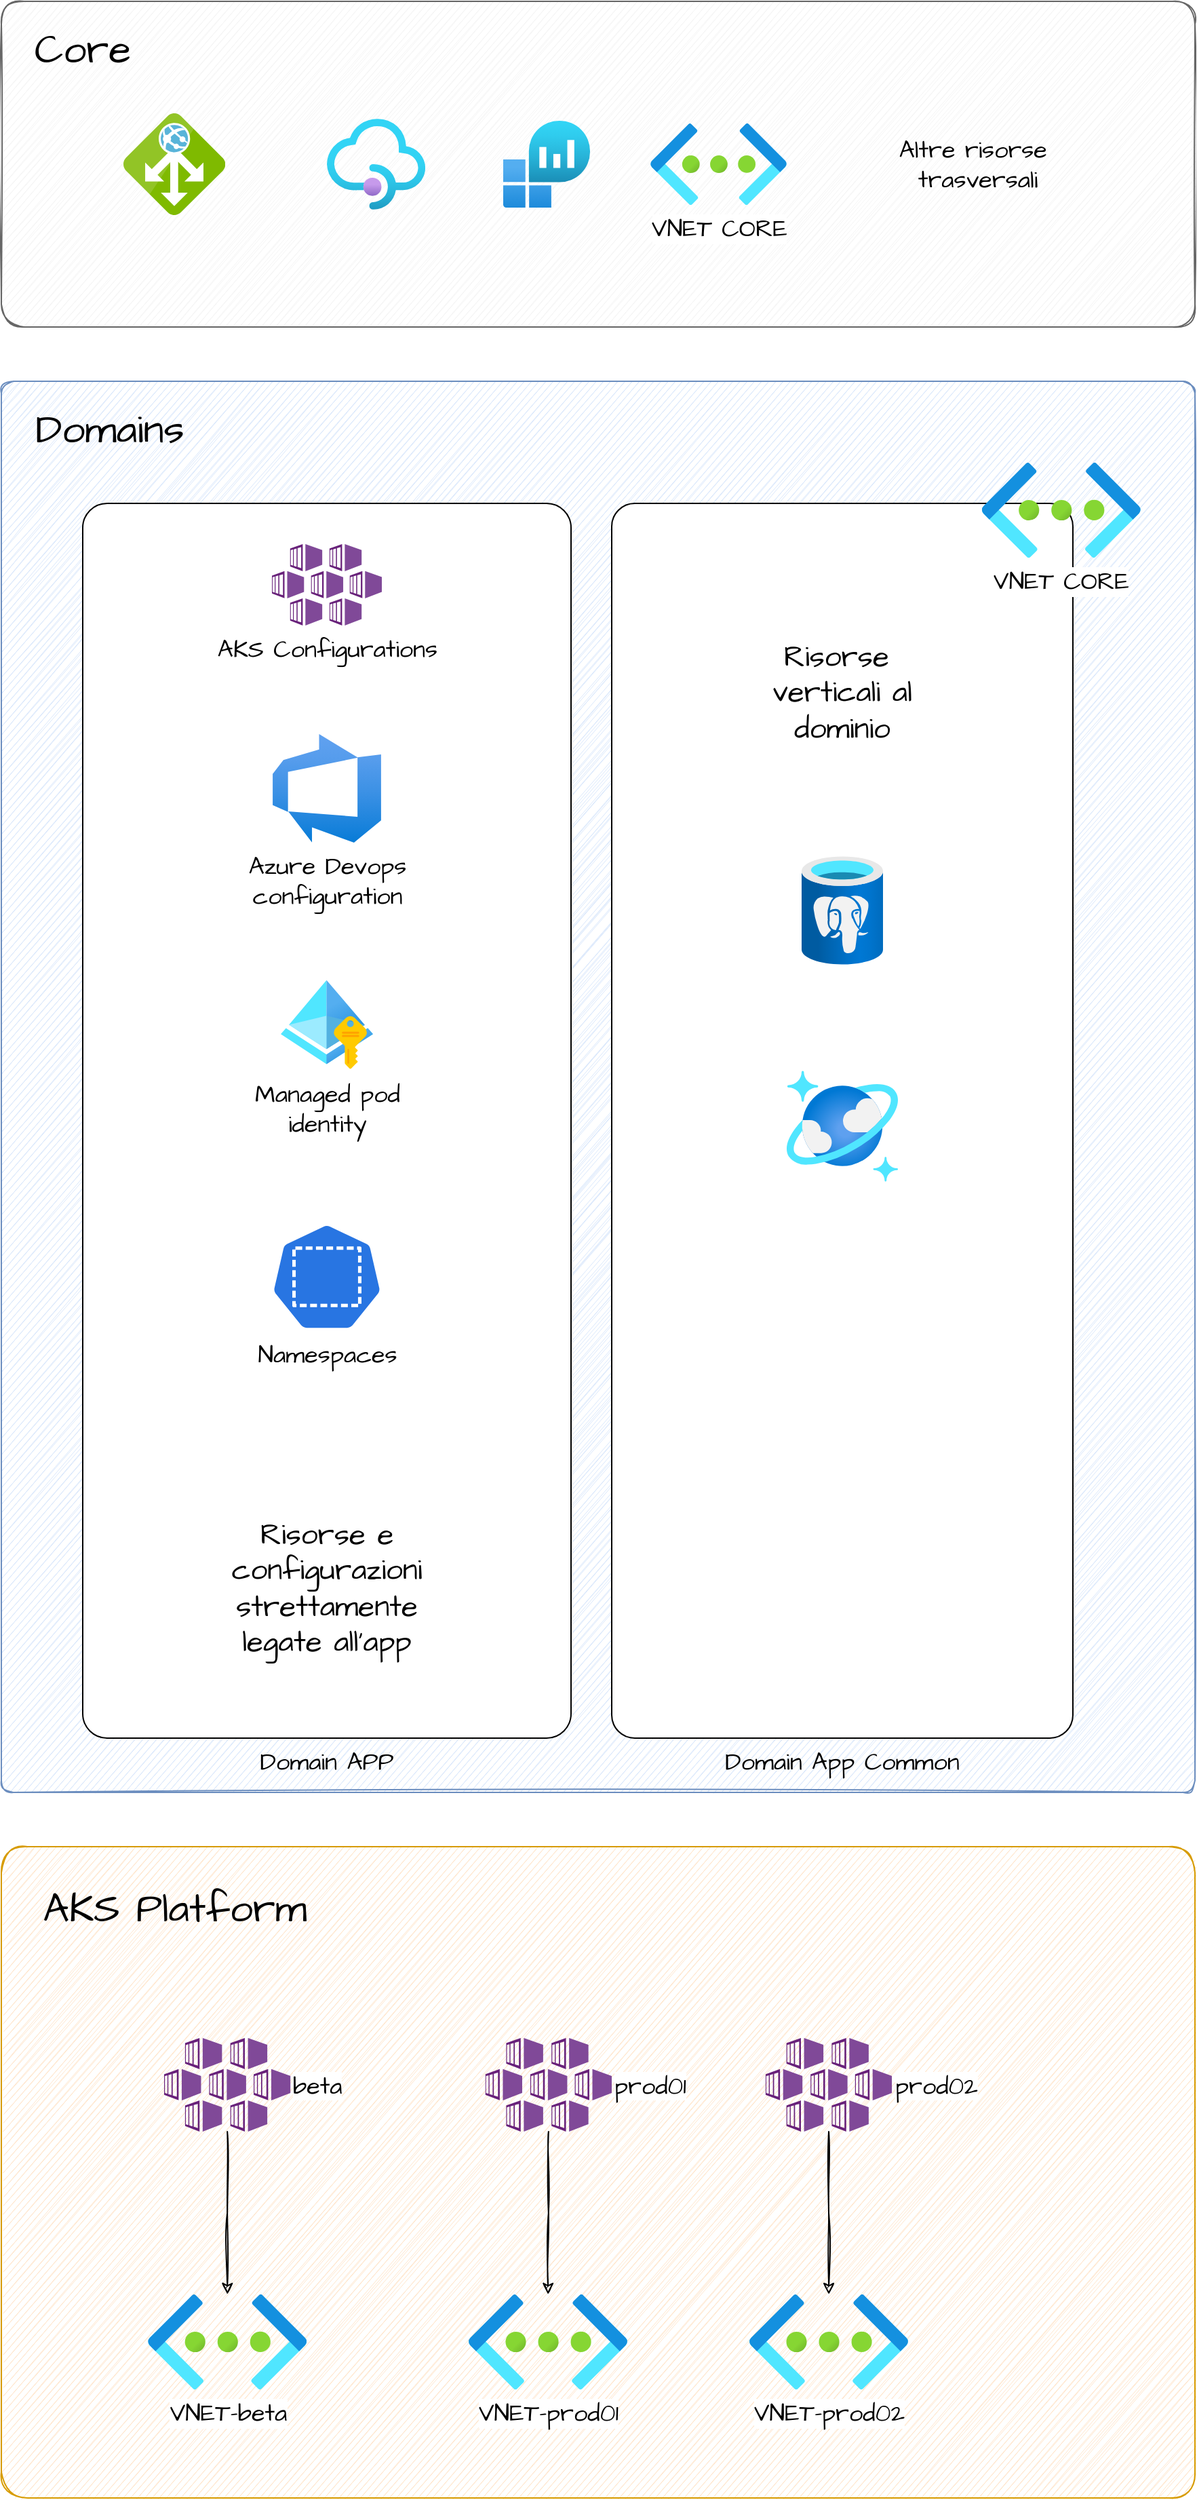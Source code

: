 <mxfile version="19.0.3" type="device"><diagram id="FPwVNOxoQiHaY8vCUKAy" name="Page-1"><mxGraphModel dx="1580" dy="1274" grid="1" gridSize="10" guides="1" tooltips="1" connect="1" arrows="1" fold="1" page="1" pageScale="1" pageWidth="1169" pageHeight="1654" math="0" shadow="0"><root><mxCell id="0"/><mxCell id="1" parent="0"/><mxCell id="2" value="" style="rounded=1;whiteSpace=wrap;html=1;arcSize=7;fillColor=#f5f5f5;fontColor=#333333;strokeColor=#666666;sketch=1;" parent="1" vertex="1"><mxGeometry x="240" y="200" width="880" height="240" as="geometry"/></mxCell><mxCell id="II6kOq_2QhpxiDODDkRr-2" value="Core" style="text;html=1;strokeColor=none;fillColor=none;align=center;verticalAlign=middle;whiteSpace=wrap;rounded=0;fontFamily=Architects Daughter;fontSource=https%3A%2F%2Ffonts.googleapis.com%2Fcss%3Ffamily%3DArchitects%2BDaughter;fontSize=30;" vertex="1" parent="1"><mxGeometry x="270" y="220" width="60" height="30" as="geometry"/></mxCell><mxCell id="II6kOq_2QhpxiDODDkRr-3" value="" style="sketch=0;aspect=fixed;html=1;points=[];align=center;image;fontSize=12;image=img/lib/mscae/Application_Gateway.svg;fontFamily=Architects Daughter;fontSource=https%3A%2F%2Ffonts.googleapis.com%2Fcss%3Ffamily%3DArchitects%2BDaughter;" vertex="1" parent="1"><mxGeometry x="330" y="282.5" width="75" height="75" as="geometry"/></mxCell><mxCell id="II6kOq_2QhpxiDODDkRr-4" value="" style="aspect=fixed;html=1;points=[];align=center;image;fontSize=12;image=img/lib/azure2/app_services/API_Management_Services.svg;fontFamily=Architects Daughter;fontSource=https%3A%2F%2Ffonts.googleapis.com%2Fcss%3Ffamily%3DArchitects%2BDaughter;" vertex="1" parent="1"><mxGeometry x="480" y="286.5" width="72.58" height="67" as="geometry"/></mxCell><mxCell id="II6kOq_2QhpxiDODDkRr-5" value="" style="aspect=fixed;html=1;points=[];align=center;image;fontSize=12;image=img/lib/azure2/analytics/Log_Analytics_Workspaces.svg;fontFamily=Architects Daughter;fontSource=https%3A%2F%2Ffonts.googleapis.com%2Fcss%3Ffamily%3DArchitects%2BDaughter;" vertex="1" parent="1"><mxGeometry x="610" y="288" width="64" height="64" as="geometry"/></mxCell><mxCell id="II6kOq_2QhpxiDODDkRr-6" value="Altre risorse&amp;nbsp;&lt;br&gt;trasversali" style="text;html=1;strokeColor=none;fillColor=none;align=center;verticalAlign=middle;whiteSpace=wrap;rounded=0;fontFamily=Architects Daughter;fontSource=https%3A%2F%2Ffonts.googleapis.com%2Fcss%3Ffamily%3DArchitects%2BDaughter;fontSize=18;" vertex="1" parent="1"><mxGeometry x="870" y="292.5" width="180" height="55" as="geometry"/></mxCell><mxCell id="II6kOq_2QhpxiDODDkRr-7" value="" style="rounded=1;whiteSpace=wrap;html=1;arcSize=1;sketch=1;fillColor=#dae8fc;strokeColor=#6c8ebf;" vertex="1" parent="1"><mxGeometry x="240" y="480" width="880" height="1040" as="geometry"/></mxCell><mxCell id="II6kOq_2QhpxiDODDkRr-8" value="Domains" style="text;html=1;strokeColor=none;fillColor=none;align=center;verticalAlign=middle;whiteSpace=wrap;rounded=0;fontFamily=Architects Daughter;fontSource=https%3A%2F%2Ffonts.googleapis.com%2Fcss%3Ffamily%3DArchitects%2BDaughter;fontSize=30;" vertex="1" parent="1"><mxGeometry x="290" y="500" width="60" height="30" as="geometry"/></mxCell><mxCell id="II6kOq_2QhpxiDODDkRr-9" value="Domain APP" style="rounded=1;whiteSpace=wrap;html=1;fontFamily=Architects Daughter;fontSource=https%3A%2F%2Ffonts.googleapis.com%2Fcss%3Ffamily%3DArchitects%2BDaughter;fontSize=18;arcSize=5;labelPosition=center;verticalLabelPosition=bottom;align=center;verticalAlign=top;" vertex="1" parent="1"><mxGeometry x="300" y="570" width="360" height="910" as="geometry"/></mxCell><mxCell id="II6kOq_2QhpxiDODDkRr-10" value="Domain App Common" style="rounded=1;whiteSpace=wrap;html=1;fontFamily=Architects Daughter;fontSource=https%3A%2F%2Ffonts.googleapis.com%2Fcss%3Ffamily%3DArchitects%2BDaughter;fontSize=18;arcSize=5;labelPosition=center;verticalLabelPosition=bottom;align=center;verticalAlign=top;" vertex="1" parent="1"><mxGeometry x="690" y="570" width="340" height="910" as="geometry"/></mxCell><mxCell id="II6kOq_2QhpxiDODDkRr-13" value="AKS Configurations" style="sketch=0;aspect=fixed;html=1;points=[];align=center;image;fontSize=18;image=img/lib/mscae/Kubernetes_Services.svg;fontFamily=Architects Daughter;fontSource=https%3A%2F%2Ffonts.googleapis.com%2Fcss%3Ffamily%3DArchitects%2BDaughter;" vertex="1" parent="1"><mxGeometry x="439.46" y="600" width="81.08" height="60" as="geometry"/></mxCell><mxCell id="II6kOq_2QhpxiDODDkRr-14" value="Azure Devops&lt;br&gt;configuration" style="aspect=fixed;html=1;points=[];align=center;image;fontSize=18;image=img/lib/azure2/devops/Azure_DevOps.svg;fontFamily=Architects Daughter;fontSource=https%3A%2F%2Ffonts.googleapis.com%2Fcss%3Ffamily%3DArchitects%2BDaughter;" vertex="1" parent="1"><mxGeometry x="440" y="740" width="80" height="80" as="geometry"/></mxCell><mxCell id="II6kOq_2QhpxiDODDkRr-15" value="Managed pod &lt;br style=&quot;font-size: 18px;&quot;&gt;identity" style="aspect=fixed;html=1;points=[];align=center;image;fontSize=18;image=img/lib/azure2/identity/Managed_Identities.svg;fontFamily=Architects Daughter;fontSource=https%3A%2F%2Ffonts.googleapis.com%2Fcss%3Ffamily%3DArchitects%2BDaughter;" vertex="1" parent="1"><mxGeometry x="446" y="920" width="68" height="68" as="geometry"/></mxCell><mxCell id="II6kOq_2QhpxiDODDkRr-16" value="Namespaces" style="sketch=0;html=1;dashed=0;whitespace=wrap;fillColor=#2875E2;strokeColor=#ffffff;points=[[0.005,0.63,0],[0.1,0.2,0],[0.9,0.2,0],[0.5,0,0],[0.995,0.63,0],[0.72,0.99,0],[0.5,1,0],[0.28,0.99,0]];shape=mxgraph.kubernetes.icon;prIcon=ns;fontFamily=Architects Daughter;fontSource=https%3A%2F%2Ffonts.googleapis.com%2Fcss%3Ffamily%3DArchitects%2BDaughter;fontSize=18;labelPosition=center;verticalLabelPosition=bottom;align=center;verticalAlign=top;" vertex="1" parent="1"><mxGeometry x="437.5" y="1100" width="85" height="80" as="geometry"/></mxCell><mxCell id="II6kOq_2QhpxiDODDkRr-18" value="Risorse e configurazioni strettamente legate all'app" style="text;html=1;strokeColor=none;fillColor=none;align=center;verticalAlign=middle;whiteSpace=wrap;rounded=0;fontFamily=Architects Daughter;fontSource=https%3A%2F%2Ffonts.googleapis.com%2Fcss%3Ffamily%3DArchitects%2BDaughter;fontSize=22;" vertex="1" parent="1"><mxGeometry x="390" y="1320" width="180" height="100" as="geometry"/></mxCell><mxCell id="II6kOq_2QhpxiDODDkRr-19" value="Risorse&amp;nbsp;&lt;br style=&quot;font-size: 22px;&quot;&gt;verticali al dominio" style="text;html=1;strokeColor=none;fillColor=none;align=center;verticalAlign=middle;whiteSpace=wrap;rounded=0;fontFamily=Architects Daughter;fontSource=https%3A%2F%2Ffonts.googleapis.com%2Fcss%3Ffamily%3DArchitects%2BDaughter;fontSize=22;" vertex="1" parent="1"><mxGeometry x="770" y="660" width="180" height="100" as="geometry"/></mxCell><mxCell id="II6kOq_2QhpxiDODDkRr-20" value="" style="aspect=fixed;html=1;points=[];align=center;image;fontSize=12;image=img/lib/azure2/databases/Azure_Database_PostgreSQL_Server.svg;fontFamily=Architects Daughter;fontSource=https%3A%2F%2Ffonts.googleapis.com%2Fcss%3Ffamily%3DArchitects%2BDaughter;" vertex="1" parent="1"><mxGeometry x="830" y="830" width="60" height="80" as="geometry"/></mxCell><mxCell id="II6kOq_2QhpxiDODDkRr-21" value="" style="aspect=fixed;html=1;points=[];align=center;image;fontSize=12;image=img/lib/azure2/databases/Azure_Cosmos_DB.svg;fontFamily=Architects Daughter;fontSource=https%3A%2F%2Ffonts.googleapis.com%2Fcss%3Ffamily%3DArchitects%2BDaughter;" vertex="1" parent="1"><mxGeometry x="819" y="988" width="82" height="82" as="geometry"/></mxCell><mxCell id="II6kOq_2QhpxiDODDkRr-22" value="" style="rounded=1;whiteSpace=wrap;html=1;arcSize=4;sketch=1;fillColor=#ffe6cc;strokeColor=#d79b00;" vertex="1" parent="1"><mxGeometry x="240" y="1560" width="880" height="480" as="geometry"/></mxCell><mxCell id="II6kOq_2QhpxiDODDkRr-23" value="AKS Platform" style="text;html=1;strokeColor=none;fillColor=none;align=center;verticalAlign=middle;whiteSpace=wrap;rounded=0;fontFamily=Architects Daughter;fontSource=https%3A%2F%2Ffonts.googleapis.com%2Fcss%3Ffamily%3DArchitects%2BDaughter;fontSize=30;" vertex="1" parent="1"><mxGeometry x="262.5" y="1580" width="210" height="50" as="geometry"/></mxCell><mxCell id="II6kOq_2QhpxiDODDkRr-31" style="edgeStyle=orthogonalEdgeStyle;rounded=0;orthogonalLoop=1;jettySize=auto;html=1;fontFamily=Architects Daughter;fontSource=https%3A%2F%2Ffonts.googleapis.com%2Fcss%3Ffamily%3DArchitects%2BDaughter;fontSize=18;sketch=1;" edge="1" parent="1" source="II6kOq_2QhpxiDODDkRr-24" target="II6kOq_2QhpxiDODDkRr-30"><mxGeometry relative="1" as="geometry"/></mxCell><mxCell id="II6kOq_2QhpxiDODDkRr-24" value="beta" style="sketch=0;aspect=fixed;html=1;points=[];align=left;image;fontSize=18;image=img/lib/mscae/Kubernetes_Services.svg;fontFamily=Architects Daughter;fontSource=https%3A%2F%2Ffonts.googleapis.com%2Fcss%3Ffamily%3DArchitects%2BDaughter;labelPosition=right;verticalLabelPosition=middle;verticalAlign=middle;" vertex="1" parent="1"><mxGeometry x="360" y="1701" width="93.24" height="69" as="geometry"/></mxCell><mxCell id="II6kOq_2QhpxiDODDkRr-34" style="edgeStyle=orthogonalEdgeStyle;rounded=0;sketch=1;orthogonalLoop=1;jettySize=auto;html=1;fontFamily=Architects Daughter;fontSource=https%3A%2F%2Ffonts.googleapis.com%2Fcss%3Ffamily%3DArchitects%2BDaughter;fontSize=18;" edge="1" parent="1" source="II6kOq_2QhpxiDODDkRr-25" target="II6kOq_2QhpxiDODDkRr-32"><mxGeometry relative="1" as="geometry"/></mxCell><mxCell id="II6kOq_2QhpxiDODDkRr-25" value="prod01" style="sketch=0;aspect=fixed;html=1;points=[];align=left;image;fontSize=18;image=img/lib/mscae/Kubernetes_Services.svg;fontFamily=Architects Daughter;fontSource=https%3A%2F%2Ffonts.googleapis.com%2Fcss%3Ffamily%3DArchitects%2BDaughter;labelPosition=right;verticalLabelPosition=middle;verticalAlign=middle;" vertex="1" parent="1"><mxGeometry x="596.76" y="1701" width="93.24" height="69" as="geometry"/></mxCell><mxCell id="II6kOq_2QhpxiDODDkRr-35" style="edgeStyle=orthogonalEdgeStyle;rounded=0;sketch=1;orthogonalLoop=1;jettySize=auto;html=1;fontFamily=Architects Daughter;fontSource=https%3A%2F%2Ffonts.googleapis.com%2Fcss%3Ffamily%3DArchitects%2BDaughter;fontSize=18;" edge="1" parent="1" source="II6kOq_2QhpxiDODDkRr-26" target="II6kOq_2QhpxiDODDkRr-33"><mxGeometry relative="1" as="geometry"/></mxCell><mxCell id="II6kOq_2QhpxiDODDkRr-26" value="prod02" style="sketch=0;aspect=fixed;html=1;points=[];align=left;image;fontSize=18;image=img/lib/mscae/Kubernetes_Services.svg;fontFamily=Architects Daughter;fontSource=https%3A%2F%2Ffonts.googleapis.com%2Fcss%3Ffamily%3DArchitects%2BDaughter;labelPosition=right;verticalLabelPosition=middle;verticalAlign=middle;" vertex="1" parent="1"><mxGeometry x="803.38" y="1701" width="93.24" height="69" as="geometry"/></mxCell><mxCell id="II6kOq_2QhpxiDODDkRr-27" value="VNET CORE" style="aspect=fixed;html=1;points=[];align=center;image;fontSize=18;image=img/lib/azure2/networking/Virtual_Networks.svg;sketch=1;fontFamily=Architects Daughter;fontSource=https%3A%2F%2Ffonts.googleapis.com%2Fcss%3Ffamily%3DArchitects%2BDaughter;" vertex="1" parent="1"><mxGeometry x="718.5" y="290" width="100.5" height="60" as="geometry"/></mxCell><mxCell id="II6kOq_2QhpxiDODDkRr-28" value="VNET CORE" style="aspect=fixed;html=1;points=[];align=center;image;fontSize=18;image=img/lib/azure2/networking/Virtual_Networks.svg;sketch=1;fontFamily=Architects Daughter;fontSource=https%3A%2F%2Ffonts.googleapis.com%2Fcss%3Ffamily%3DArchitects%2BDaughter;" vertex="1" parent="1"><mxGeometry x="962.75" y="540" width="117.25" height="70" as="geometry"/></mxCell><mxCell id="II6kOq_2QhpxiDODDkRr-30" value="VNET-beta" style="aspect=fixed;html=1;points=[];align=center;image;fontSize=18;image=img/lib/azure2/networking/Virtual_Networks.svg;sketch=1;fontFamily=Architects Daughter;fontSource=https%3A%2F%2Ffonts.googleapis.com%2Fcss%3Ffamily%3DArchitects%2BDaughter;" vertex="1" parent="1"><mxGeometry x="348" y="1890" width="117.25" height="70" as="geometry"/></mxCell><mxCell id="II6kOq_2QhpxiDODDkRr-32" value="VNET-prod01" style="aspect=fixed;html=1;points=[];align=center;image;fontSize=18;image=img/lib/azure2/networking/Virtual_Networks.svg;sketch=1;fontFamily=Architects Daughter;fontSource=https%3A%2F%2Ffonts.googleapis.com%2Fcss%3Ffamily%3DArchitects%2BDaughter;" vertex="1" parent="1"><mxGeometry x="584.38" y="1890" width="117.25" height="70" as="geometry"/></mxCell><mxCell id="II6kOq_2QhpxiDODDkRr-33" value="VNET-prod02" style="aspect=fixed;html=1;points=[];align=center;image;fontSize=18;image=img/lib/azure2/networking/Virtual_Networks.svg;sketch=1;fontFamily=Architects Daughter;fontSource=https%3A%2F%2Ffonts.googleapis.com%2Fcss%3Ffamily%3DArchitects%2BDaughter;" vertex="1" parent="1"><mxGeometry x="791.38" y="1890" width="117.25" height="70" as="geometry"/></mxCell></root></mxGraphModel></diagram></mxfile>